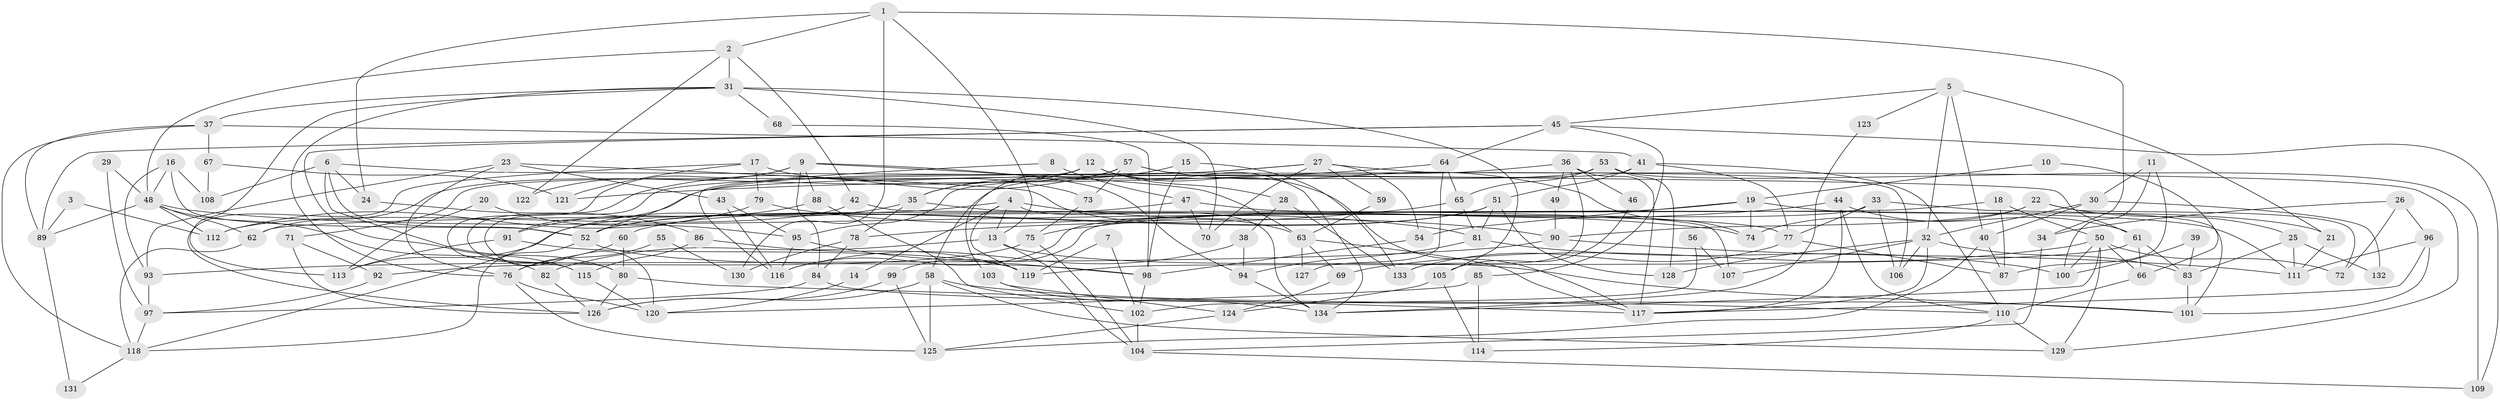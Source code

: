 // Generated by graph-tools (version 1.1) at 2025/36/03/09/25 02:36:15]
// undirected, 134 vertices, 268 edges
graph export_dot {
graph [start="1"]
  node [color=gray90,style=filled];
  1;
  2;
  3;
  4;
  5;
  6;
  7;
  8;
  9;
  10;
  11;
  12;
  13;
  14;
  15;
  16;
  17;
  18;
  19;
  20;
  21;
  22;
  23;
  24;
  25;
  26;
  27;
  28;
  29;
  30;
  31;
  32;
  33;
  34;
  35;
  36;
  37;
  38;
  39;
  40;
  41;
  42;
  43;
  44;
  45;
  46;
  47;
  48;
  49;
  50;
  51;
  52;
  53;
  54;
  55;
  56;
  57;
  58;
  59;
  60;
  61;
  62;
  63;
  64;
  65;
  66;
  67;
  68;
  69;
  70;
  71;
  72;
  73;
  74;
  75;
  76;
  77;
  78;
  79;
  80;
  81;
  82;
  83;
  84;
  85;
  86;
  87;
  88;
  89;
  90;
  91;
  92;
  93;
  94;
  95;
  96;
  97;
  98;
  99;
  100;
  101;
  102;
  103;
  104;
  105;
  106;
  107;
  108;
  109;
  110;
  111;
  112;
  113;
  114;
  115;
  116;
  117;
  118;
  119;
  120;
  121;
  122;
  123;
  124;
  125;
  126;
  127;
  128;
  129;
  130;
  131;
  132;
  133;
  134;
  1 -- 2;
  1 -- 13;
  1 -- 24;
  1 -- 34;
  1 -- 130;
  2 -- 48;
  2 -- 31;
  2 -- 42;
  2 -- 122;
  3 -- 89;
  3 -- 112;
  4 -- 113;
  4 -- 90;
  4 -- 13;
  4 -- 14;
  4 -- 119;
  4 -- 134;
  5 -- 45;
  5 -- 21;
  5 -- 32;
  5 -- 40;
  5 -- 123;
  6 -- 61;
  6 -- 80;
  6 -- 24;
  6 -- 52;
  6 -- 108;
  7 -- 119;
  7 -- 102;
  8 -- 47;
  8 -- 116;
  9 -- 115;
  9 -- 84;
  9 -- 63;
  9 -- 88;
  9 -- 94;
  9 -- 122;
  10 -- 66;
  10 -- 19;
  11 -- 100;
  11 -- 30;
  11 -- 87;
  12 -- 62;
  12 -- 134;
  12 -- 28;
  12 -- 35;
  12 -- 71;
  12 -- 117;
  13 -- 82;
  13 -- 101;
  13 -- 104;
  14 -- 120;
  15 -- 133;
  15 -- 35;
  15 -- 98;
  16 -- 48;
  16 -- 52;
  16 -- 93;
  16 -- 108;
  17 -- 73;
  17 -- 126;
  17 -- 79;
  17 -- 121;
  18 -- 87;
  18 -- 62;
  18 -- 50;
  19 -- 74;
  19 -- 116;
  19 -- 21;
  19 -- 54;
  20 -- 113;
  20 -- 95;
  21 -- 111;
  22 -- 72;
  22 -- 25;
  22 -- 74;
  22 -- 90;
  23 -- 93;
  23 -- 63;
  23 -- 43;
  23 -- 76;
  24 -- 86;
  25 -- 111;
  25 -- 83;
  25 -- 132;
  26 -- 34;
  26 -- 96;
  26 -- 72;
  27 -- 129;
  27 -- 52;
  27 -- 54;
  27 -- 59;
  27 -- 70;
  27 -- 120;
  28 -- 133;
  28 -- 38;
  29 -- 97;
  29 -- 48;
  30 -- 32;
  30 -- 40;
  30 -- 132;
  31 -- 37;
  31 -- 76;
  31 -- 68;
  31 -- 70;
  31 -- 105;
  31 -- 113;
  32 -- 128;
  32 -- 83;
  32 -- 106;
  32 -- 107;
  32 -- 117;
  33 -- 106;
  33 -- 101;
  33 -- 77;
  33 -- 99;
  34 -- 104;
  35 -- 77;
  35 -- 78;
  35 -- 118;
  36 -- 117;
  36 -- 91;
  36 -- 46;
  36 -- 49;
  36 -- 133;
  37 -- 118;
  37 -- 41;
  37 -- 67;
  37 -- 89;
  38 -- 94;
  38 -- 116;
  39 -- 83;
  39 -- 100;
  40 -- 87;
  40 -- 125;
  41 -- 51;
  41 -- 110;
  41 -- 58;
  41 -- 77;
  42 -- 112;
  42 -- 107;
  43 -- 116;
  43 -- 95;
  44 -- 117;
  44 -- 61;
  44 -- 75;
  44 -- 110;
  45 -- 64;
  45 -- 115;
  45 -- 85;
  45 -- 89;
  45 -- 109;
  46 -- 105;
  47 -- 70;
  47 -- 52;
  47 -- 111;
  48 -- 74;
  48 -- 89;
  48 -- 62;
  48 -- 82;
  48 -- 112;
  49 -- 90;
  50 -- 129;
  50 -- 66;
  50 -- 69;
  50 -- 72;
  50 -- 100;
  50 -- 134;
  51 -- 52;
  51 -- 81;
  51 -- 60;
  51 -- 128;
  52 -- 98;
  52 -- 118;
  53 -- 95;
  53 -- 109;
  53 -- 65;
  53 -- 128;
  54 -- 98;
  55 -- 130;
  55 -- 76;
  56 -- 102;
  56 -- 107;
  57 -- 103;
  57 -- 80;
  57 -- 73;
  57 -- 74;
  57 -- 106;
  58 -- 125;
  58 -- 101;
  58 -- 126;
  58 -- 129;
  59 -- 63;
  60 -- 80;
  60 -- 76;
  61 -- 66;
  61 -- 83;
  61 -- 119;
  62 -- 118;
  63 -- 117;
  63 -- 69;
  63 -- 127;
  64 -- 121;
  64 -- 65;
  64 -- 127;
  65 -- 78;
  65 -- 81;
  66 -- 110;
  67 -- 108;
  67 -- 121;
  68 -- 98;
  69 -- 124;
  71 -- 126;
  71 -- 92;
  73 -- 75;
  75 -- 92;
  75 -- 104;
  76 -- 120;
  76 -- 125;
  77 -- 87;
  77 -- 133;
  78 -- 84;
  78 -- 130;
  79 -- 81;
  79 -- 112;
  80 -- 117;
  80 -- 126;
  81 -- 94;
  81 -- 100;
  82 -- 126;
  83 -- 101;
  84 -- 110;
  84 -- 97;
  85 -- 120;
  85 -- 114;
  86 -- 119;
  86 -- 115;
  88 -- 102;
  88 -- 91;
  89 -- 131;
  90 -- 111;
  90 -- 93;
  91 -- 119;
  91 -- 113;
  92 -- 97;
  93 -- 97;
  94 -- 134;
  95 -- 98;
  95 -- 116;
  96 -- 101;
  96 -- 117;
  96 -- 111;
  97 -- 118;
  98 -- 102;
  99 -- 125;
  99 -- 126;
  102 -- 104;
  103 -- 134;
  103 -- 124;
  104 -- 109;
  105 -- 124;
  105 -- 114;
  110 -- 114;
  110 -- 129;
  115 -- 120;
  118 -- 131;
  123 -- 134;
  124 -- 125;
}
